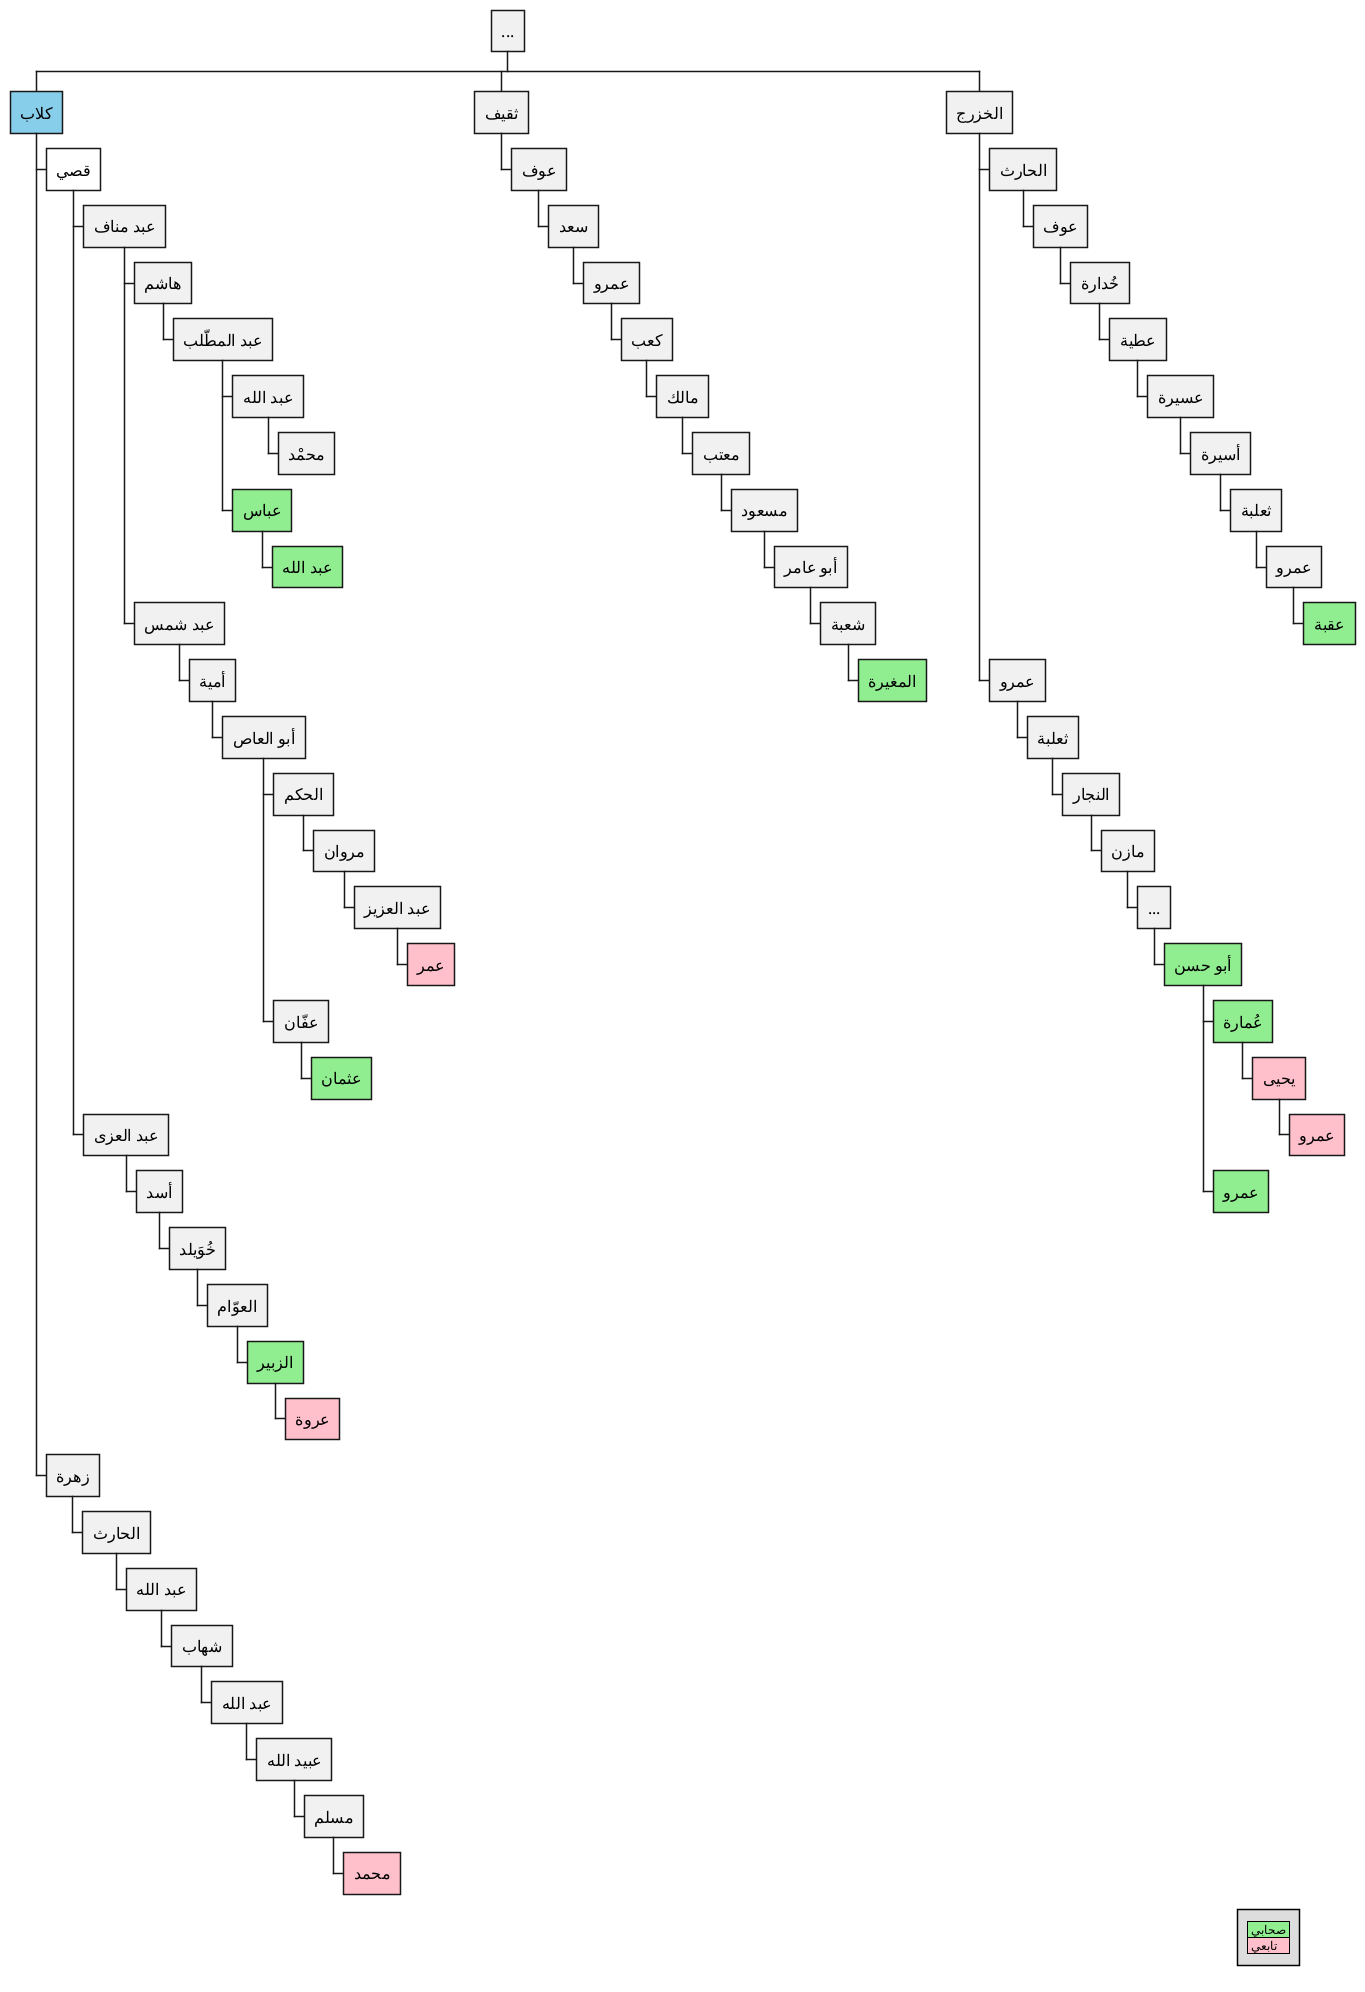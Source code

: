 @startwbs

skinparam DefaultFontName Helvetica
skinparam DefaultFontSize 16
skinparam DefaultTextAlignment right

* ...

**[#SkyBlue] كلاب

***[#white] قصي

**** عبد مناف

***** هاشم
****** عبد المطّلب

******* عبد الله
******** محمْد

*******[#LightGreen] عباس
********[#LightGreen] عبد الله

***** عبد شمس
****** أمية
******* أبو العاص

******** الحكم
********* مروان
********** عبد العزيز
***********[#pink] عمر

******** عفّان
*********[#LightGreen] عثمان

**** عبد العزى
***** أسد
****** خُوَيلد
******* العوّام
********[#LightGreen] الزبير
*********[#pink] عروة

*** زهرة
**** الحارث
***** عبد الله
****** شهاب
******* عبد الله
******** عبيد الله
********* مسلم
**********[#pink] محمد

** ثقيف
*** عوف
**** سعد
***** عمرو
****** كعب
******* مالك
******** معتب
********* مسعود
********** أبو عامر
*********** شعبة
************[#LightGreen] المغيرة

** الخزرج

*** الحارث
**** عوف
***** خُدارة
****** عطية
******* عسيرة
******** أسيرة
********* ثعلبة
********** عمرو
***********[#LightGreen] عقبة

*** عمرو
**** ثعلبة
***** النجار
****** مازن
******* ...
********[#LightGreen] أبو حسن

*********[#LightGreen] عُمارة
**********[#pink] يحيى
***********[#pink] عمرو

*********[#LightGreen] عمرو

legend right
    |<#LightGreen> صحابي |
    |<#pink> تابعي |
endlegend

@endwbs
